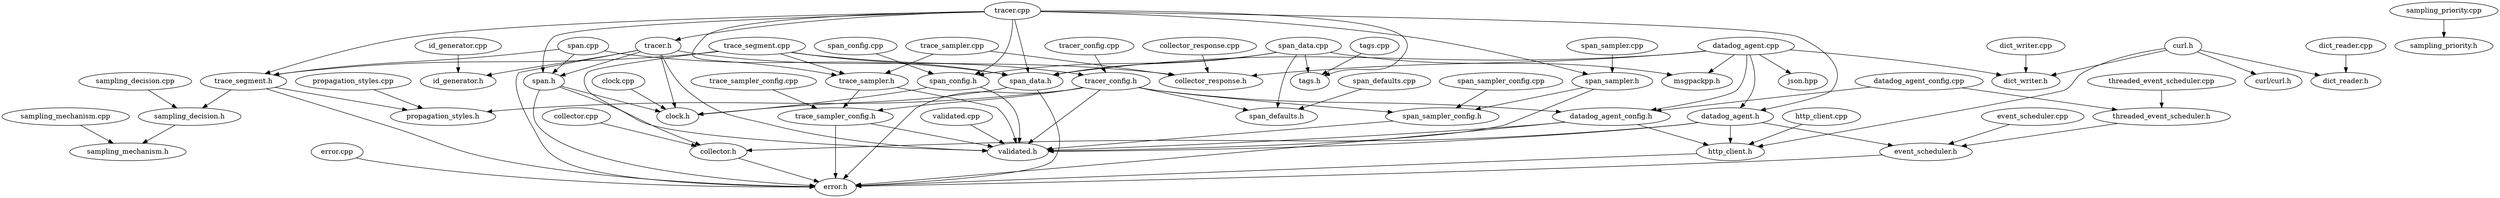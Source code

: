 digraph G {
	node0 [label="threaded_event_scheduler.cpp"];
	node1 [label="span_data.cpp"];
	node2 [label="trace_segment.h"];
	node3 [label="dict_writer.h"];
	node4 [label="json.hpp"];
	node5 [label="span_sampler.h"];
	node6 [label="collector.cpp"];
	node7 [label="id_generator.cpp"];
	node8 [label="dict_reader.cpp"];
	node9 [label="trace_sampler.cpp"];
	node10 [label="sampling_decision.cpp"];
	node11 [label="tags.h"];
	node12 [label="tracer_config.h"];
	node13 [label="curl/curl.h"];
	node14 [label="sampling_priority.cpp"];
	node15 [label="span_sampler.cpp"];
	node16 [label="collector.h"];
	node17 [label="collector_response.h"];
	node18 [label="span.h"];
	node19 [label="trace_sampler.h"];
	node20 [label="span_config.cpp"];
	node21 [label="dict_writer.cpp"];
	node22 [label="sampling_mechanism.cpp"];
	node23 [label="trace_sampler_config.cpp"];
	node24 [label="span_config.h"];
	node25 [label="datadog_agent.cpp"];
	node26 [label="validated.h"];
	node27 [label="id_generator.h"];
	node28 [label="tracer_config.cpp"];
	node29 [label="datadog_agent_config.h"];
	node30 [label="sampling_decision.h"];
	node31 [label="span_data.h"];
	node32 [label="sampling_mechanism.h"];
	node33 [label="msgpackpp.h"];
	node34 [label="http_client.cpp"];
	node35 [label="span_sampler_config.h"];
	node36 [label="propagation_styles.cpp"];
	node37 [label="validated.cpp"];
	node38 [label="datadog_agent_config.cpp"];
	node39 [label="dict_reader.h"];
	node40 [label="span.cpp"];
	node41 [label="http_client.h"];
	node42 [label="event_scheduler.cpp"];
	node43 [label="tracer.cpp"];
	node44 [label="clock.cpp"];
	node45 [label="datadog_agent.h"];
	node46 [label="collector_response.cpp"];
	node47 [label="sampling_priority.h"];
	node48 [label="error.h"];
	node49 [label="event_scheduler.h"];
	node50 [label="propagation_styles.h"];
	node51 [label="error.cpp"];
	node52 [label="clock.h"];
	node53 [label="trace_sampler_config.h"];
	node54 [label="curl.h"];
	node55 [label="tags.cpp"];
	node56 [label="span_defaults.h"];
	node57 [label="span_defaults.cpp"];
	node58 [label="trace_segment.cpp"];
	node59 [label="span_sampler_config.cpp"];
	node60 [label="tracer.h"];
	node61 [label="threaded_event_scheduler.h"];
	subgraph U {
		edge [dir=none];
	}
	subgraph D {
		node0 -> node61 [];
		node1 -> node24 [];
		node1 -> node31 [];
		node1 -> node11 [];
		node1 -> node33 [];
		node1 -> node56 [];
		node2 -> node50 [];
		node2 -> node30 [];
		node2 -> node48 [];
		node5 -> node35 [];
		node5 -> node26 [];
		node6 -> node16 [];
		node7 -> node27 [];
		node8 -> node39 [];
		node9 -> node19 [];
		node9 -> node17 [];
		node10 -> node30 [];
		node12 -> node35 [];
		node12 -> node29 [];
		node12 -> node53 [];
		node12 -> node26 [];
		node12 -> node48 [];
		node12 -> node50 [];
		node12 -> node56 [];
		node14 -> node47 [];
		node15 -> node5 [];
		node16 -> node48 [];
		node18 -> node52 [];
		node18 -> node26 [];
		node18 -> node48 [];
		node19 -> node53 [];
		node19 -> node26 [];
		node20 -> node24 [];
		node21 -> node3 [];
		node22 -> node32 [];
		node23 -> node53 [];
		node24 -> node52 [];
		node24 -> node26 [];
		node25 -> node33 [];
		node25 -> node3 [];
		node25 -> node29 [];
		node25 -> node17 [];
		node25 -> node4 [];
		node25 -> node31 [];
		node25 -> node45 [];
		node28 -> node12 [];
		node29 -> node41 [];
		node29 -> node26 [];
		node29 -> node48 [];
		node30 -> node32 [];
		node31 -> node52 [];
		node31 -> node48 [];
		node34 -> node41 [];
		node35 -> node26 [];
		node36 -> node50 [];
		node37 -> node26 [];
		node38 -> node29 [];
		node38 -> node61 [];
		node40 -> node2 [];
		node40 -> node31 [];
		node40 -> node18 [];
		node41 -> node48 [];
		node42 -> node49 [];
		node43 -> node2 [];
		node43 -> node24 [];
		node43 -> node60 [];
		node43 -> node19 [];
		node43 -> node5 [];
		node43 -> node31 [];
		node43 -> node18 [];
		node43 -> node45 [];
		node43 -> node11 [];
		node44 -> node52 [];
		node45 -> node16 [];
		node45 -> node41 [];
		node45 -> node49 [];
		node45 -> node26 [];
		node46 -> node17 [];
		node49 -> node48 [];
		node51 -> node48 [];
		node53 -> node26 [];
		node53 -> node48 [];
		node54 -> node13 [];
		node54 -> node3 [];
		node54 -> node41 [];
		node54 -> node39 [];
		node55 -> node11 [];
		node57 -> node56 [];
		node58 -> node2 [];
		node58 -> node16 [];
		node58 -> node19 [];
		node58 -> node17 [];
		node58 -> node31 [];
		node59 -> node35 [];
		node60 -> node52 [];
		node60 -> node27 [];
		node60 -> node12 [];
		node60 -> node18 [];
		node60 -> node26 [];
		node60 -> node48 [];
		node61 -> node49 [];
	}
}
